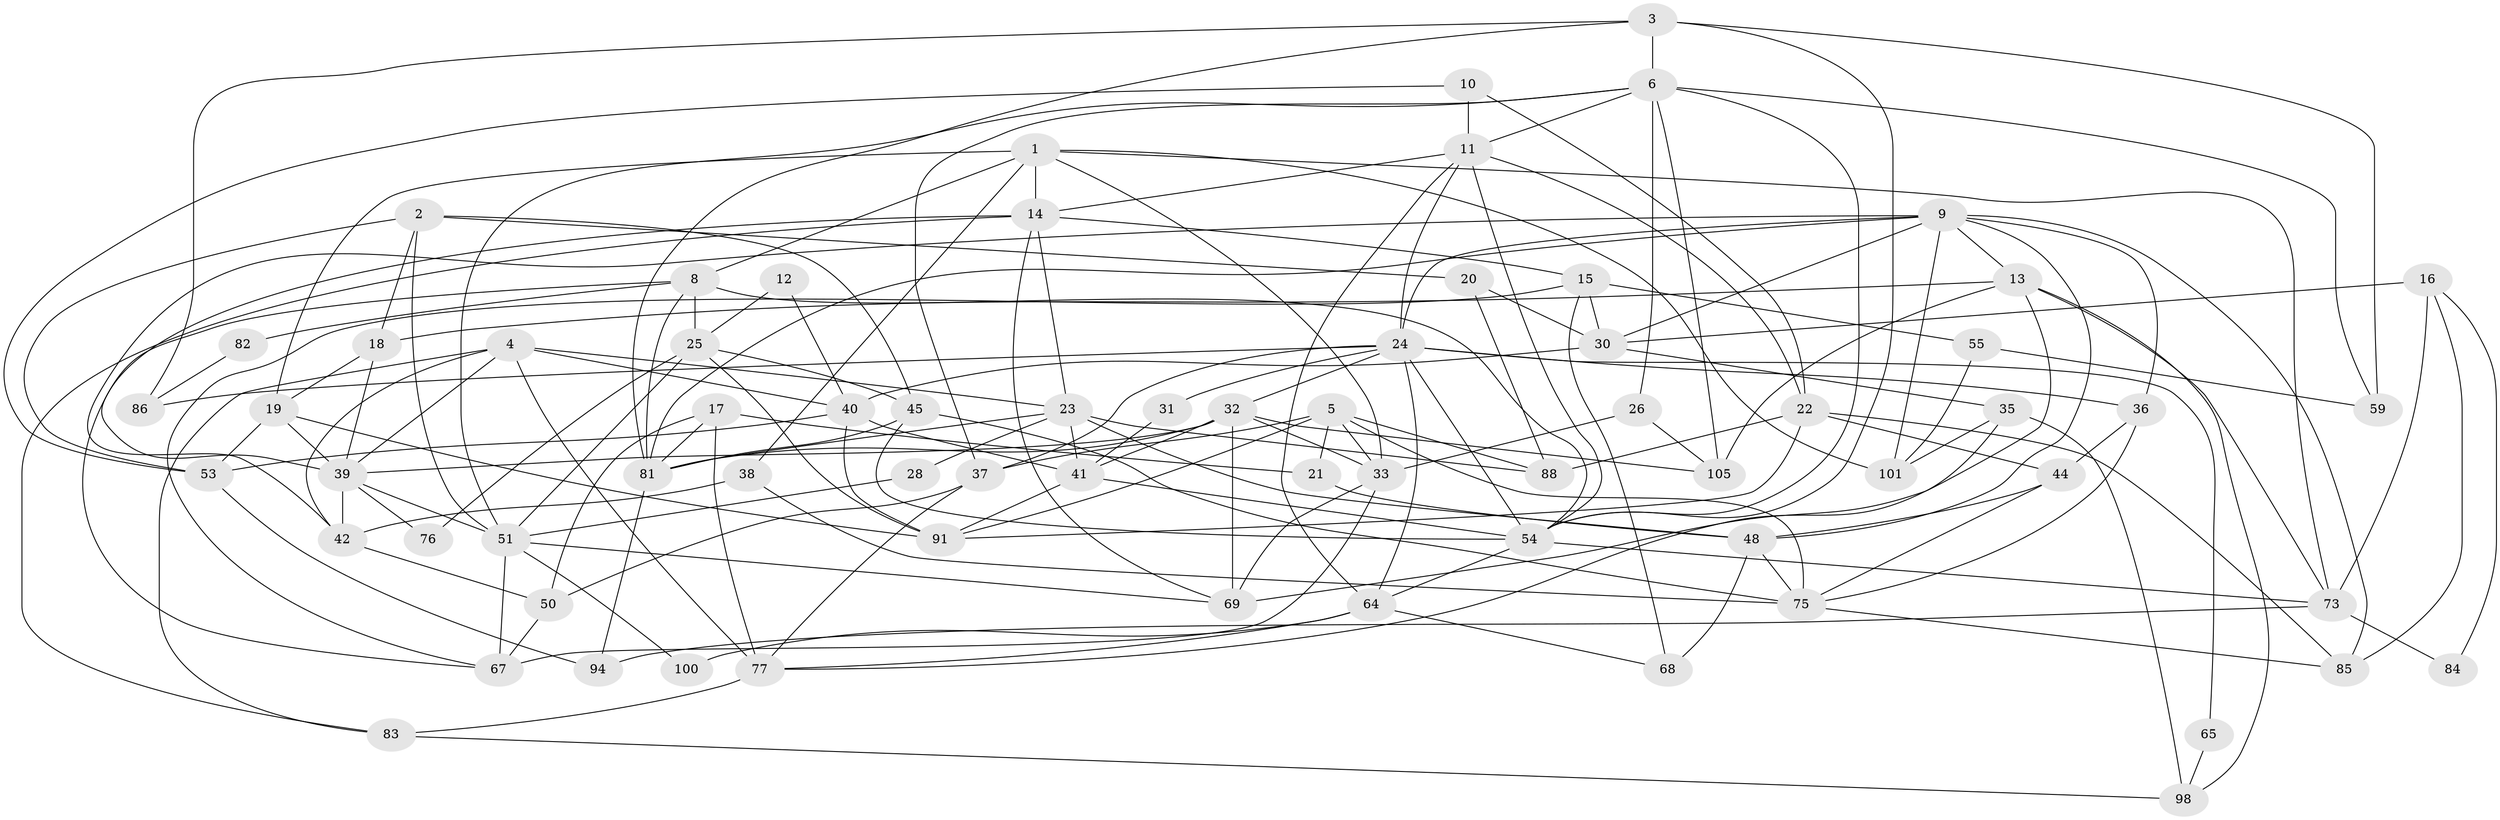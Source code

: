 // Generated by graph-tools (version 1.1) at 2025/52/02/27/25 19:52:04]
// undirected, 69 vertices, 170 edges
graph export_dot {
graph [start="1"]
  node [color=gray90,style=filled];
  1 [super="+66"];
  2;
  3 [super="+29"];
  4 [super="+60"];
  5 [super="+7"];
  6 [super="+62"];
  8 [super="+79"];
  9 [super="+27"];
  10 [super="+34"];
  11 [super="+89"];
  12;
  13 [super="+58"];
  14 [super="+56"];
  15 [super="+87"];
  16;
  17;
  18 [super="+57"];
  19 [super="+49"];
  20;
  21;
  22 [super="+90"];
  23 [super="+74"];
  24 [super="+63"];
  25 [super="+52"];
  26;
  28;
  30 [super="+47"];
  31;
  32 [super="+70"];
  33 [super="+46"];
  35 [super="+103"];
  36;
  37 [super="+71"];
  38;
  39 [super="+78"];
  40;
  41 [super="+43"];
  42;
  44 [super="+92"];
  45;
  48 [super="+72"];
  50;
  51 [super="+102"];
  53 [super="+99"];
  54 [super="+61"];
  55;
  59;
  64 [super="+104"];
  65;
  67 [super="+106"];
  68 [super="+93"];
  69;
  73 [super="+96"];
  75 [super="+80"];
  76;
  77 [super="+97"];
  81 [super="+95"];
  82;
  83;
  84;
  85;
  86;
  88;
  91;
  94;
  98;
  100;
  101;
  105;
  1 -- 33;
  1 -- 38;
  1 -- 8;
  1 -- 73;
  1 -- 19;
  1 -- 101;
  1 -- 14;
  2 -- 18;
  2 -- 53;
  2 -- 20;
  2 -- 45;
  2 -- 51;
  3 -- 6;
  3 -- 81;
  3 -- 59;
  3 -- 86;
  3 -- 54;
  4 -- 39;
  4 -- 40;
  4 -- 23;
  4 -- 42;
  4 -- 83;
  4 -- 77;
  5 -- 88;
  5 -- 33;
  5 -- 21;
  5 -- 91;
  5 -- 75;
  5 -- 37;
  6 -- 105;
  6 -- 11;
  6 -- 54;
  6 -- 26;
  6 -- 59;
  6 -- 51;
  6 -- 37;
  8 -- 82;
  8 -- 67;
  8 -- 54;
  8 -- 25 [weight=2];
  8 -- 81;
  9 -- 36;
  9 -- 13;
  9 -- 48;
  9 -- 81;
  9 -- 85;
  9 -- 101;
  9 -- 42;
  9 -- 30;
  9 -- 24;
  10 -- 53;
  10 -- 11;
  10 -- 22;
  11 -- 14;
  11 -- 24;
  11 -- 64;
  11 -- 54;
  11 -- 22;
  12 -- 25;
  12 -- 40;
  13 -- 73;
  13 -- 98;
  13 -- 105;
  13 -- 69;
  13 -- 18;
  14 -- 39;
  14 -- 83;
  14 -- 69;
  14 -- 23;
  14 -- 15;
  15 -- 30 [weight=2];
  15 -- 55;
  15 -- 67;
  15 -- 68;
  16 -- 30 [weight=2];
  16 -- 85;
  16 -- 73;
  16 -- 84;
  17 -- 50;
  17 -- 81;
  17 -- 21;
  17 -- 77;
  18 -- 39;
  18 -- 19;
  19 -- 91;
  19 -- 53;
  19 -- 39;
  20 -- 88;
  20 -- 30;
  21 -- 48;
  22 -- 85;
  22 -- 88;
  22 -- 91;
  22 -- 44;
  23 -- 28;
  23 -- 81;
  23 -- 41;
  23 -- 88;
  23 -- 48;
  24 -- 31;
  24 -- 64;
  24 -- 86;
  24 -- 65;
  24 -- 36;
  24 -- 37;
  24 -- 54 [weight=2];
  24 -- 32;
  25 -- 51;
  25 -- 91;
  25 -- 76;
  25 -- 45;
  26 -- 105;
  26 -- 33;
  28 -- 51;
  30 -- 40;
  30 -- 35;
  31 -- 41;
  32 -- 41;
  32 -- 69;
  32 -- 105;
  32 -- 39;
  32 -- 33;
  32 -- 81;
  33 -- 69;
  33 -- 67;
  35 -- 98;
  35 -- 101;
  35 -- 77;
  36 -- 44;
  36 -- 75;
  37 -- 50;
  37 -- 77;
  38 -- 42;
  38 -- 75;
  39 -- 76;
  39 -- 51;
  39 -- 42;
  40 -- 91;
  40 -- 53 [weight=2];
  40 -- 41;
  41 -- 54;
  41 -- 91;
  42 -- 50;
  44 -- 75;
  44 -- 48;
  45 -- 54;
  45 -- 75;
  45 -- 81;
  48 -- 75;
  48 -- 68;
  50 -- 67;
  51 -- 69;
  51 -- 100;
  51 -- 67;
  53 -- 94;
  54 -- 64;
  54 -- 73;
  55 -- 59;
  55 -- 101;
  64 -- 68;
  64 -- 100;
  64 -- 77;
  65 -- 98;
  73 -- 84;
  73 -- 94;
  75 -- 85;
  77 -- 83;
  81 -- 94;
  82 -- 86;
  83 -- 98;
}
